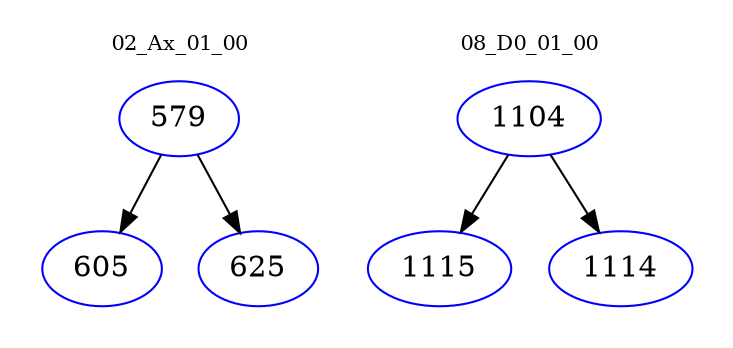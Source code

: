 digraph{
subgraph cluster_0 {
color = white
label = "02_Ax_01_00";
fontsize=10;
T0_579 [label="579", color="blue"]
T0_579 -> T0_605 [color="black"]
T0_605 [label="605", color="blue"]
T0_579 -> T0_625 [color="black"]
T0_625 [label="625", color="blue"]
}
subgraph cluster_1 {
color = white
label = "08_D0_01_00";
fontsize=10;
T1_1104 [label="1104", color="blue"]
T1_1104 -> T1_1115 [color="black"]
T1_1115 [label="1115", color="blue"]
T1_1104 -> T1_1114 [color="black"]
T1_1114 [label="1114", color="blue"]
}
}
